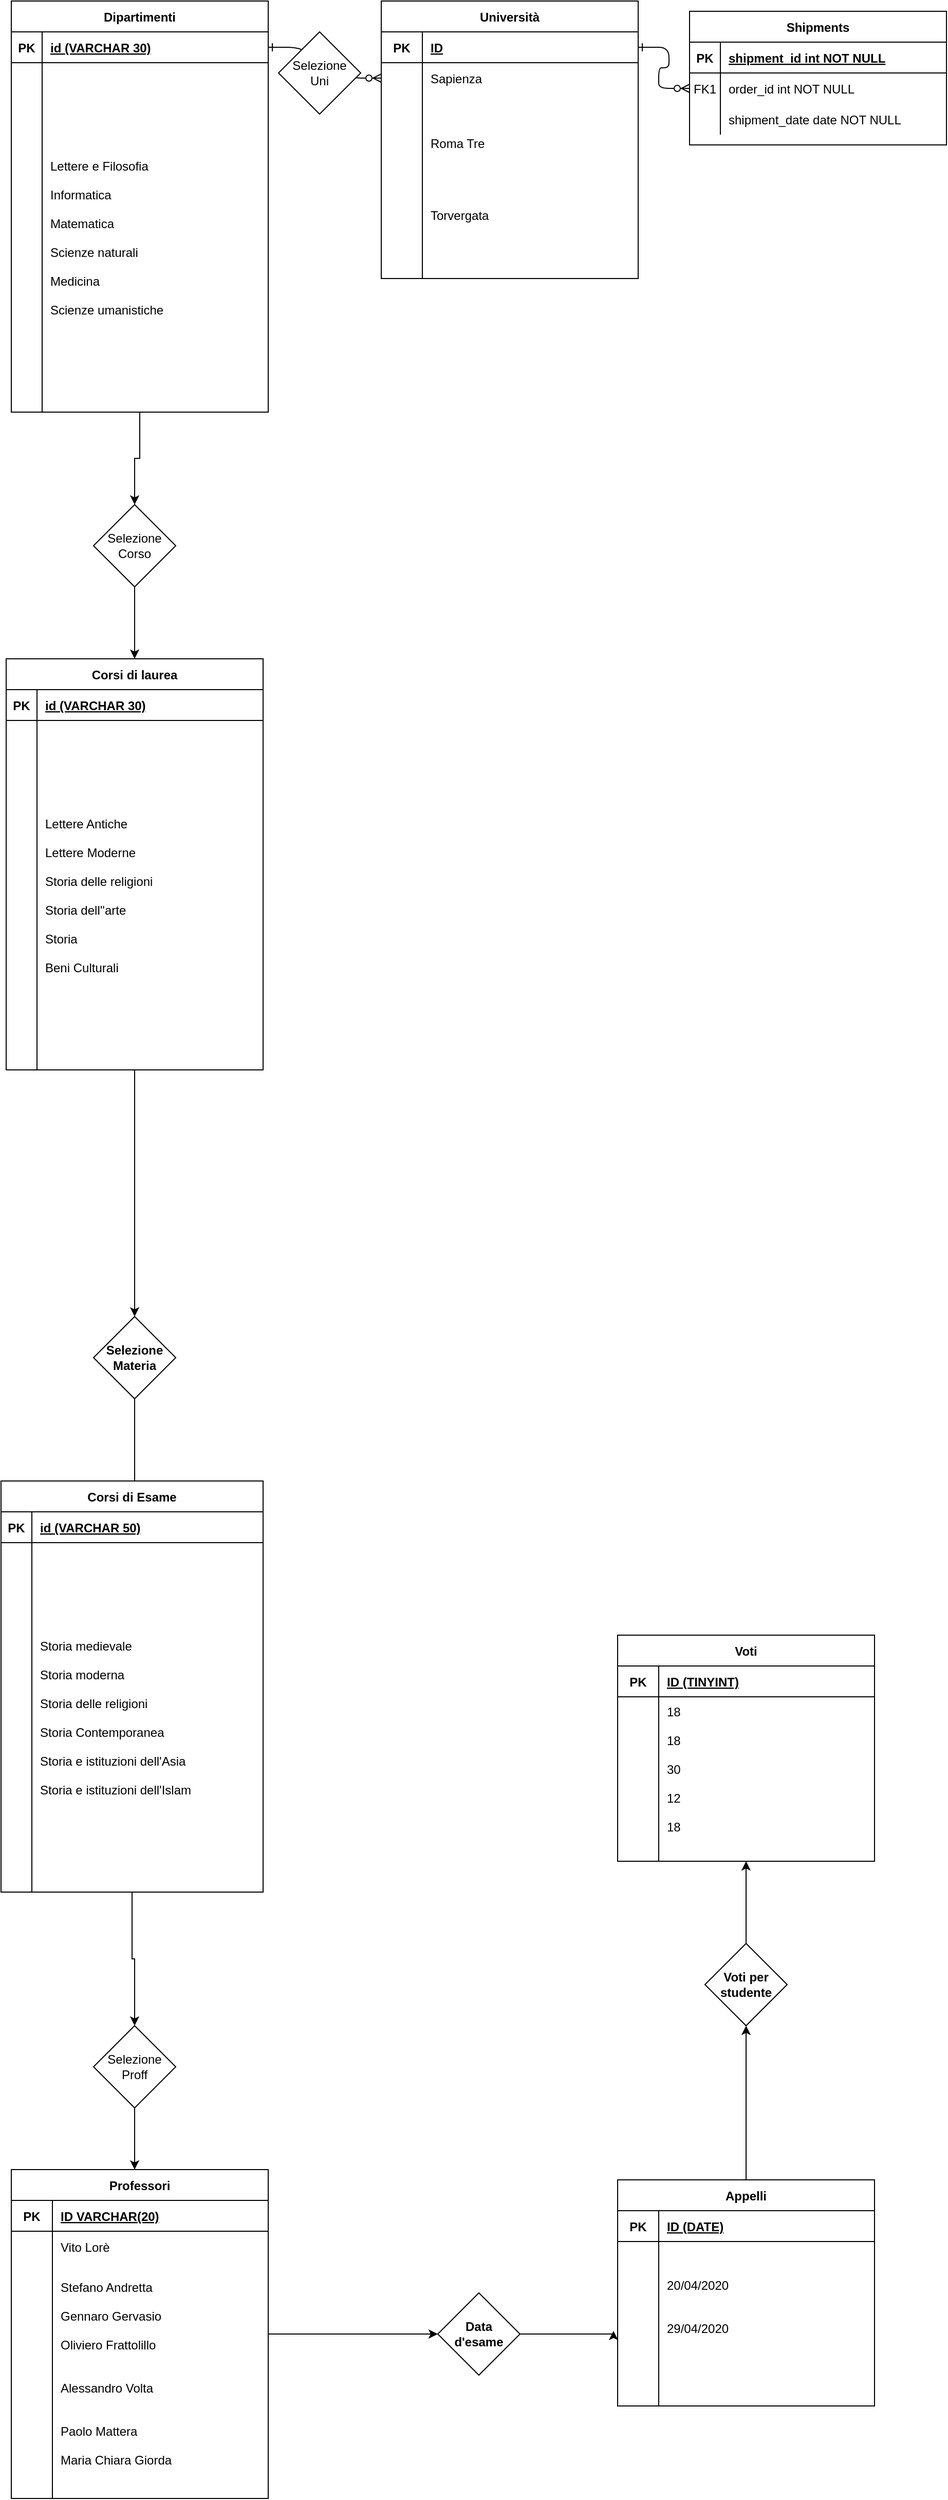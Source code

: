 <mxfile version="20.8.20" type="github">
  <diagram id="R2lEEEUBdFMjLlhIrx00" name="Page-1">
    <mxGraphModel dx="1434" dy="774" grid="1" gridSize="10" guides="1" tooltips="1" connect="1" arrows="1" fold="1" page="1" pageScale="1" pageWidth="850" pageHeight="1100" math="0" shadow="0" extFonts="Permanent Marker^https://fonts.googleapis.com/css?family=Permanent+Marker">
      <root>
        <mxCell id="0" />
        <mxCell id="1" parent="0" />
        <mxCell id="C-vyLk0tnHw3VtMMgP7b-1" value="" style="edgeStyle=entityRelationEdgeStyle;endArrow=ERzeroToMany;startArrow=ERone;endFill=1;startFill=0;" parent="1" source="C-vyLk0tnHw3VtMMgP7b-24" target="C-vyLk0tnHw3VtMMgP7b-6" edge="1">
          <mxGeometry width="100" height="100" relative="1" as="geometry">
            <mxPoint x="340" y="720" as="sourcePoint" />
            <mxPoint x="440" y="620" as="targetPoint" />
          </mxGeometry>
        </mxCell>
        <mxCell id="C-vyLk0tnHw3VtMMgP7b-12" value="" style="edgeStyle=entityRelationEdgeStyle;endArrow=ERzeroToMany;startArrow=ERone;endFill=1;startFill=0;" parent="1" source="C-vyLk0tnHw3VtMMgP7b-3" target="C-vyLk0tnHw3VtMMgP7b-17" edge="1">
          <mxGeometry width="100" height="100" relative="1" as="geometry">
            <mxPoint x="400" y="180" as="sourcePoint" />
            <mxPoint x="460" y="205" as="targetPoint" />
          </mxGeometry>
        </mxCell>
        <mxCell id="C-vyLk0tnHw3VtMMgP7b-2" value="Università" style="shape=table;startSize=30;container=1;collapsible=1;childLayout=tableLayout;fixedRows=1;rowLines=0;fontStyle=1;align=center;resizeLast=1;" parent="1" vertex="1">
          <mxGeometry x="440" y="240" width="250" height="270" as="geometry" />
        </mxCell>
        <mxCell id="C-vyLk0tnHw3VtMMgP7b-3" value="" style="shape=partialRectangle;collapsible=0;dropTarget=0;pointerEvents=0;fillColor=none;points=[[0,0.5],[1,0.5]];portConstraint=eastwest;top=0;left=0;right=0;bottom=1;" parent="C-vyLk0tnHw3VtMMgP7b-2" vertex="1">
          <mxGeometry y="30" width="250" height="30" as="geometry" />
        </mxCell>
        <mxCell id="C-vyLk0tnHw3VtMMgP7b-4" value="PK" style="shape=partialRectangle;overflow=hidden;connectable=0;fillColor=none;top=0;left=0;bottom=0;right=0;fontStyle=1;" parent="C-vyLk0tnHw3VtMMgP7b-3" vertex="1">
          <mxGeometry width="40" height="30" as="geometry">
            <mxRectangle width="40" height="30" as="alternateBounds" />
          </mxGeometry>
        </mxCell>
        <mxCell id="C-vyLk0tnHw3VtMMgP7b-5" value="ID" style="shape=partialRectangle;overflow=hidden;connectable=0;fillColor=none;top=0;left=0;bottom=0;right=0;align=left;spacingLeft=6;fontStyle=5;" parent="C-vyLk0tnHw3VtMMgP7b-3" vertex="1">
          <mxGeometry x="40" width="210" height="30" as="geometry">
            <mxRectangle width="210" height="30" as="alternateBounds" />
          </mxGeometry>
        </mxCell>
        <mxCell id="C-vyLk0tnHw3VtMMgP7b-6" value="" style="shape=partialRectangle;collapsible=0;dropTarget=0;pointerEvents=0;fillColor=none;points=[[0,0.5],[1,0.5]];portConstraint=eastwest;top=0;left=0;right=0;bottom=0;" parent="C-vyLk0tnHw3VtMMgP7b-2" vertex="1">
          <mxGeometry y="60" width="250" height="30" as="geometry" />
        </mxCell>
        <mxCell id="C-vyLk0tnHw3VtMMgP7b-7" value="" style="shape=partialRectangle;overflow=hidden;connectable=0;fillColor=none;top=0;left=0;bottom=0;right=0;" parent="C-vyLk0tnHw3VtMMgP7b-6" vertex="1">
          <mxGeometry width="40" height="30" as="geometry">
            <mxRectangle width="40" height="30" as="alternateBounds" />
          </mxGeometry>
        </mxCell>
        <mxCell id="C-vyLk0tnHw3VtMMgP7b-8" value="Sapienza" style="shape=partialRectangle;overflow=hidden;connectable=0;fillColor=none;top=0;left=0;bottom=0;right=0;align=left;spacingLeft=6;" parent="C-vyLk0tnHw3VtMMgP7b-6" vertex="1">
          <mxGeometry x="40" width="210" height="30" as="geometry">
            <mxRectangle width="210" height="30" as="alternateBounds" />
          </mxGeometry>
        </mxCell>
        <mxCell id="C-vyLk0tnHw3VtMMgP7b-9" value="" style="shape=partialRectangle;collapsible=0;dropTarget=0;pointerEvents=0;fillColor=none;points=[[0,0.5],[1,0.5]];portConstraint=eastwest;top=0;left=0;right=0;bottom=0;" parent="C-vyLk0tnHw3VtMMgP7b-2" vertex="1">
          <mxGeometry y="90" width="250" height="180" as="geometry" />
        </mxCell>
        <mxCell id="C-vyLk0tnHw3VtMMgP7b-10" value="" style="shape=partialRectangle;overflow=hidden;connectable=0;fillColor=none;top=0;left=0;bottom=0;right=0;" parent="C-vyLk0tnHw3VtMMgP7b-9" vertex="1">
          <mxGeometry width="40" height="180" as="geometry">
            <mxRectangle width="40" height="180" as="alternateBounds" />
          </mxGeometry>
        </mxCell>
        <mxCell id="C-vyLk0tnHw3VtMMgP7b-11" value="Roma Tre&#xa;&#xa;&#xa;&#xa;&#xa;Torvergata&#xa;" style="shape=partialRectangle;overflow=hidden;connectable=0;fillColor=none;top=0;left=0;bottom=0;right=0;align=left;spacingLeft=6;" parent="C-vyLk0tnHw3VtMMgP7b-9" vertex="1">
          <mxGeometry x="40" width="210" height="180" as="geometry">
            <mxRectangle width="210" height="180" as="alternateBounds" />
          </mxGeometry>
        </mxCell>
        <mxCell id="C-vyLk0tnHw3VtMMgP7b-13" value="Shipments" style="shape=table;startSize=30;container=1;collapsible=1;childLayout=tableLayout;fixedRows=1;rowLines=0;fontStyle=1;align=center;resizeLast=1;" parent="1" vertex="1">
          <mxGeometry x="740" y="250" width="250" height="130" as="geometry" />
        </mxCell>
        <mxCell id="C-vyLk0tnHw3VtMMgP7b-14" value="" style="shape=partialRectangle;collapsible=0;dropTarget=0;pointerEvents=0;fillColor=none;points=[[0,0.5],[1,0.5]];portConstraint=eastwest;top=0;left=0;right=0;bottom=1;" parent="C-vyLk0tnHw3VtMMgP7b-13" vertex="1">
          <mxGeometry y="30" width="250" height="30" as="geometry" />
        </mxCell>
        <mxCell id="C-vyLk0tnHw3VtMMgP7b-15" value="PK" style="shape=partialRectangle;overflow=hidden;connectable=0;fillColor=none;top=0;left=0;bottom=0;right=0;fontStyle=1;" parent="C-vyLk0tnHw3VtMMgP7b-14" vertex="1">
          <mxGeometry width="30" height="30" as="geometry">
            <mxRectangle width="30" height="30" as="alternateBounds" />
          </mxGeometry>
        </mxCell>
        <mxCell id="C-vyLk0tnHw3VtMMgP7b-16" value="shipment_id int NOT NULL " style="shape=partialRectangle;overflow=hidden;connectable=0;fillColor=none;top=0;left=0;bottom=0;right=0;align=left;spacingLeft=6;fontStyle=5;" parent="C-vyLk0tnHw3VtMMgP7b-14" vertex="1">
          <mxGeometry x="30" width="220" height="30" as="geometry">
            <mxRectangle width="220" height="30" as="alternateBounds" />
          </mxGeometry>
        </mxCell>
        <mxCell id="C-vyLk0tnHw3VtMMgP7b-17" value="" style="shape=partialRectangle;collapsible=0;dropTarget=0;pointerEvents=0;fillColor=none;points=[[0,0.5],[1,0.5]];portConstraint=eastwest;top=0;left=0;right=0;bottom=0;" parent="C-vyLk0tnHw3VtMMgP7b-13" vertex="1">
          <mxGeometry y="60" width="250" height="30" as="geometry" />
        </mxCell>
        <mxCell id="C-vyLk0tnHw3VtMMgP7b-18" value="FK1" style="shape=partialRectangle;overflow=hidden;connectable=0;fillColor=none;top=0;left=0;bottom=0;right=0;" parent="C-vyLk0tnHw3VtMMgP7b-17" vertex="1">
          <mxGeometry width="30" height="30" as="geometry">
            <mxRectangle width="30" height="30" as="alternateBounds" />
          </mxGeometry>
        </mxCell>
        <mxCell id="C-vyLk0tnHw3VtMMgP7b-19" value="order_id int NOT NULL" style="shape=partialRectangle;overflow=hidden;connectable=0;fillColor=none;top=0;left=0;bottom=0;right=0;align=left;spacingLeft=6;" parent="C-vyLk0tnHw3VtMMgP7b-17" vertex="1">
          <mxGeometry x="30" width="220" height="30" as="geometry">
            <mxRectangle width="220" height="30" as="alternateBounds" />
          </mxGeometry>
        </mxCell>
        <mxCell id="C-vyLk0tnHw3VtMMgP7b-20" value="" style="shape=partialRectangle;collapsible=0;dropTarget=0;pointerEvents=0;fillColor=none;points=[[0,0.5],[1,0.5]];portConstraint=eastwest;top=0;left=0;right=0;bottom=0;" parent="C-vyLk0tnHw3VtMMgP7b-13" vertex="1">
          <mxGeometry y="90" width="250" height="30" as="geometry" />
        </mxCell>
        <mxCell id="C-vyLk0tnHw3VtMMgP7b-21" value="" style="shape=partialRectangle;overflow=hidden;connectable=0;fillColor=none;top=0;left=0;bottom=0;right=0;" parent="C-vyLk0tnHw3VtMMgP7b-20" vertex="1">
          <mxGeometry width="30" height="30" as="geometry">
            <mxRectangle width="30" height="30" as="alternateBounds" />
          </mxGeometry>
        </mxCell>
        <mxCell id="C-vyLk0tnHw3VtMMgP7b-22" value="shipment_date date NOT NULL" style="shape=partialRectangle;overflow=hidden;connectable=0;fillColor=none;top=0;left=0;bottom=0;right=0;align=left;spacingLeft=6;" parent="C-vyLk0tnHw3VtMMgP7b-20" vertex="1">
          <mxGeometry x="30" width="220" height="30" as="geometry">
            <mxRectangle width="220" height="30" as="alternateBounds" />
          </mxGeometry>
        </mxCell>
        <mxCell id="h8qXrJD4TZeDcTLQphAm-7" style="edgeStyle=orthogonalEdgeStyle;rounded=0;orthogonalLoop=1;jettySize=auto;html=1;entryX=0.5;entryY=0;entryDx=0;entryDy=0;" edge="1" parent="1" source="C-vyLk0tnHw3VtMMgP7b-23" target="h8qXrJD4TZeDcTLQphAm-6">
          <mxGeometry relative="1" as="geometry">
            <mxPoint x="205" y="670" as="targetPoint" />
          </mxGeometry>
        </mxCell>
        <mxCell id="C-vyLk0tnHw3VtMMgP7b-23" value="Dipartimenti" style="shape=table;startSize=30;container=1;collapsible=1;childLayout=tableLayout;fixedRows=1;rowLines=0;fontStyle=1;align=center;resizeLast=1;" parent="1" vertex="1">
          <mxGeometry x="80" y="240" width="250" height="400" as="geometry" />
        </mxCell>
        <mxCell id="C-vyLk0tnHw3VtMMgP7b-24" value="" style="shape=partialRectangle;collapsible=0;dropTarget=0;pointerEvents=0;fillColor=none;points=[[0,0.5],[1,0.5]];portConstraint=eastwest;top=0;left=0;right=0;bottom=1;" parent="C-vyLk0tnHw3VtMMgP7b-23" vertex="1">
          <mxGeometry y="30" width="250" height="30" as="geometry" />
        </mxCell>
        <mxCell id="C-vyLk0tnHw3VtMMgP7b-25" value="PK" style="shape=partialRectangle;overflow=hidden;connectable=0;fillColor=none;top=0;left=0;bottom=0;right=0;fontStyle=1;" parent="C-vyLk0tnHw3VtMMgP7b-24" vertex="1">
          <mxGeometry width="30" height="30" as="geometry">
            <mxRectangle width="30" height="30" as="alternateBounds" />
          </mxGeometry>
        </mxCell>
        <mxCell id="C-vyLk0tnHw3VtMMgP7b-26" value="id (VARCHAR 30) " style="shape=partialRectangle;overflow=hidden;connectable=0;fillColor=none;top=0;left=0;bottom=0;right=0;align=left;spacingLeft=6;fontStyle=5;" parent="C-vyLk0tnHw3VtMMgP7b-24" vertex="1">
          <mxGeometry x="30" width="220" height="30" as="geometry">
            <mxRectangle width="220" height="30" as="alternateBounds" />
          </mxGeometry>
        </mxCell>
        <mxCell id="C-vyLk0tnHw3VtMMgP7b-27" value="" style="shape=partialRectangle;collapsible=0;dropTarget=0;pointerEvents=0;fillColor=none;points=[[0,0.5],[1,0.5]];portConstraint=eastwest;top=0;left=0;right=0;bottom=0;" parent="C-vyLk0tnHw3VtMMgP7b-23" vertex="1">
          <mxGeometry y="60" width="250" height="340" as="geometry" />
        </mxCell>
        <mxCell id="C-vyLk0tnHw3VtMMgP7b-28" value="" style="shape=partialRectangle;overflow=hidden;connectable=0;fillColor=none;top=0;left=0;bottom=0;right=0;" parent="C-vyLk0tnHw3VtMMgP7b-27" vertex="1">
          <mxGeometry width="30" height="340" as="geometry">
            <mxRectangle width="30" height="340" as="alternateBounds" />
          </mxGeometry>
        </mxCell>
        <mxCell id="C-vyLk0tnHw3VtMMgP7b-29" value="Lettere e Filosofia&#xa;&#xa;Informatica&#xa;&#xa;Matematica&#xa;&#xa;Scienze naturali &#xa;&#xa;Medicina&#xa;&#xa;Scienze umanistiche" style="shape=partialRectangle;overflow=hidden;connectable=0;fillColor=none;top=0;left=0;bottom=0;right=0;align=left;spacingLeft=6;" parent="C-vyLk0tnHw3VtMMgP7b-27" vertex="1">
          <mxGeometry x="30" width="220" height="340" as="geometry">
            <mxRectangle width="220" height="340" as="alternateBounds" />
          </mxGeometry>
        </mxCell>
        <mxCell id="h8qXrJD4TZeDcTLQphAm-9" value="" style="edgeStyle=orthogonalEdgeStyle;rounded=0;orthogonalLoop=1;jettySize=auto;html=1;" edge="1" parent="1" source="h8qXrJD4TZeDcTLQphAm-6">
          <mxGeometry relative="1" as="geometry">
            <mxPoint x="200" y="880" as="targetPoint" />
          </mxGeometry>
        </mxCell>
        <mxCell id="h8qXrJD4TZeDcTLQphAm-6" value="&lt;div&gt;Selezione &lt;br&gt;&lt;/div&gt;&lt;div&gt;Corso&lt;br&gt;&lt;/div&gt;" style="rhombus;whiteSpace=wrap;html=1;" vertex="1" parent="1">
          <mxGeometry x="160" y="730" width="80" height="80" as="geometry" />
        </mxCell>
        <mxCell id="h8qXrJD4TZeDcTLQphAm-20" value="" style="edgeStyle=orthogonalEdgeStyle;rounded=0;orthogonalLoop=1;jettySize=auto;html=1;" edge="1" parent="1" source="h8qXrJD4TZeDcTLQphAm-12" target="h8qXrJD4TZeDcTLQphAm-19">
          <mxGeometry relative="1" as="geometry" />
        </mxCell>
        <mxCell id="h8qXrJD4TZeDcTLQphAm-12" value="Corsi di laurea" style="shape=table;startSize=30;container=1;collapsible=1;childLayout=tableLayout;fixedRows=1;rowLines=0;fontStyle=1;align=center;resizeLast=1;" vertex="1" parent="1">
          <mxGeometry x="75" y="880" width="250" height="400" as="geometry" />
        </mxCell>
        <mxCell id="h8qXrJD4TZeDcTLQphAm-13" value="" style="shape=partialRectangle;collapsible=0;dropTarget=0;pointerEvents=0;fillColor=none;points=[[0,0.5],[1,0.5]];portConstraint=eastwest;top=0;left=0;right=0;bottom=1;" vertex="1" parent="h8qXrJD4TZeDcTLQphAm-12">
          <mxGeometry y="30" width="250" height="30" as="geometry" />
        </mxCell>
        <mxCell id="h8qXrJD4TZeDcTLQphAm-14" value="PK" style="shape=partialRectangle;overflow=hidden;connectable=0;fillColor=none;top=0;left=0;bottom=0;right=0;fontStyle=1;" vertex="1" parent="h8qXrJD4TZeDcTLQphAm-13">
          <mxGeometry width="30" height="30" as="geometry">
            <mxRectangle width="30" height="30" as="alternateBounds" />
          </mxGeometry>
        </mxCell>
        <mxCell id="h8qXrJD4TZeDcTLQphAm-15" value="id (VARCHAR 30)" style="shape=partialRectangle;overflow=hidden;connectable=0;fillColor=none;top=0;left=0;bottom=0;right=0;align=left;spacingLeft=6;fontStyle=5;" vertex="1" parent="h8qXrJD4TZeDcTLQphAm-13">
          <mxGeometry x="30" width="220" height="30" as="geometry">
            <mxRectangle width="220" height="30" as="alternateBounds" />
          </mxGeometry>
        </mxCell>
        <mxCell id="h8qXrJD4TZeDcTLQphAm-16" value="" style="shape=partialRectangle;collapsible=0;dropTarget=0;pointerEvents=0;fillColor=none;points=[[0,0.5],[1,0.5]];portConstraint=eastwest;top=0;left=0;right=0;bottom=0;" vertex="1" parent="h8qXrJD4TZeDcTLQphAm-12">
          <mxGeometry y="60" width="250" height="340" as="geometry" />
        </mxCell>
        <mxCell id="h8qXrJD4TZeDcTLQphAm-17" value="" style="shape=partialRectangle;overflow=hidden;connectable=0;fillColor=none;top=0;left=0;bottom=0;right=0;" vertex="1" parent="h8qXrJD4TZeDcTLQphAm-16">
          <mxGeometry width="30" height="340" as="geometry">
            <mxRectangle width="30" height="340" as="alternateBounds" />
          </mxGeometry>
        </mxCell>
        <mxCell id="h8qXrJD4TZeDcTLQphAm-18" value="Lettere Antiche&#xa;&#xa;Lettere Moderne&#xa;&#xa;Storia delle religioni&#xa;&#xa;Storia dell&#39;&#39;arte&#xa;&#xa;Storia&#xa;&#xa;Beni Culturali" style="shape=partialRectangle;overflow=hidden;connectable=0;fillColor=none;top=0;left=0;bottom=0;right=0;align=left;spacingLeft=6;" vertex="1" parent="h8qXrJD4TZeDcTLQphAm-16">
          <mxGeometry x="30" width="220" height="340" as="geometry">
            <mxRectangle width="220" height="340" as="alternateBounds" />
          </mxGeometry>
        </mxCell>
        <mxCell id="h8qXrJD4TZeDcTLQphAm-31" value="" style="edgeStyle=orthogonalEdgeStyle;rounded=0;orthogonalLoop=1;jettySize=auto;html=1;" edge="1" parent="1" source="h8qXrJD4TZeDcTLQphAm-19" target="h8qXrJD4TZeDcTLQphAm-24">
          <mxGeometry relative="1" as="geometry">
            <Array as="points">
              <mxPoint x="200" y="1660" />
              <mxPoint x="200" y="1660" />
            </Array>
          </mxGeometry>
        </mxCell>
        <mxCell id="h8qXrJD4TZeDcTLQphAm-19" value="&lt;div&gt;Selezione&lt;/div&gt;&lt;div&gt;Materia&lt;br&gt;&lt;/div&gt;" style="rhombus;whiteSpace=wrap;html=1;startSize=30;fontStyle=1;" vertex="1" parent="1">
          <mxGeometry x="160" y="1520" width="80" height="80" as="geometry" />
        </mxCell>
        <mxCell id="h8qXrJD4TZeDcTLQphAm-39" style="edgeStyle=orthogonalEdgeStyle;rounded=0;orthogonalLoop=1;jettySize=auto;html=1;" edge="1" parent="1" source="h8qXrJD4TZeDcTLQphAm-22">
          <mxGeometry relative="1" as="geometry">
            <mxPoint x="200" y="2350" as="targetPoint" />
          </mxGeometry>
        </mxCell>
        <mxCell id="h8qXrJD4TZeDcTLQphAm-22" value="&lt;div&gt;Selezione &lt;br&gt;&lt;/div&gt;&lt;div&gt;Proff&lt;br&gt;&lt;/div&gt;" style="rhombus;whiteSpace=wrap;html=1;" vertex="1" parent="1">
          <mxGeometry x="160" y="2210" width="80" height="80" as="geometry" />
        </mxCell>
        <mxCell id="h8qXrJD4TZeDcTLQphAm-32" style="edgeStyle=orthogonalEdgeStyle;rounded=0;orthogonalLoop=1;jettySize=auto;html=1;entryX=0.5;entryY=0;entryDx=0;entryDy=0;" edge="1" parent="1" source="h8qXrJD4TZeDcTLQphAm-23" target="h8qXrJD4TZeDcTLQphAm-22">
          <mxGeometry relative="1" as="geometry" />
        </mxCell>
        <mxCell id="h8qXrJD4TZeDcTLQphAm-23" value="Corsi di Esame" style="shape=table;startSize=30;container=1;collapsible=1;childLayout=tableLayout;fixedRows=1;rowLines=0;fontStyle=1;align=center;resizeLast=1;" vertex="1" parent="1">
          <mxGeometry x="70" y="1680" width="255" height="400" as="geometry" />
        </mxCell>
        <mxCell id="h8qXrJD4TZeDcTLQphAm-24" value="" style="shape=partialRectangle;collapsible=0;dropTarget=0;pointerEvents=0;fillColor=none;points=[[0,0.5],[1,0.5]];portConstraint=eastwest;top=0;left=0;right=0;bottom=1;" vertex="1" parent="h8qXrJD4TZeDcTLQphAm-23">
          <mxGeometry y="30" width="255" height="30" as="geometry" />
        </mxCell>
        <mxCell id="h8qXrJD4TZeDcTLQphAm-25" value="PK" style="shape=partialRectangle;overflow=hidden;connectable=0;fillColor=none;top=0;left=0;bottom=0;right=0;fontStyle=1;" vertex="1" parent="h8qXrJD4TZeDcTLQphAm-24">
          <mxGeometry width="30" height="30" as="geometry">
            <mxRectangle width="30" height="30" as="alternateBounds" />
          </mxGeometry>
        </mxCell>
        <mxCell id="h8qXrJD4TZeDcTLQphAm-26" value="id (VARCHAR 50)" style="shape=partialRectangle;overflow=hidden;connectable=0;fillColor=none;top=0;left=0;bottom=0;right=0;align=left;spacingLeft=6;fontStyle=5;" vertex="1" parent="h8qXrJD4TZeDcTLQphAm-24">
          <mxGeometry x="30" width="225" height="30" as="geometry">
            <mxRectangle width="225" height="30" as="alternateBounds" />
          </mxGeometry>
        </mxCell>
        <mxCell id="h8qXrJD4TZeDcTLQphAm-27" value="" style="shape=partialRectangle;collapsible=0;dropTarget=0;pointerEvents=0;fillColor=none;points=[[0,0.5],[1,0.5]];portConstraint=eastwest;top=0;left=0;right=0;bottom=0;" vertex="1" parent="h8qXrJD4TZeDcTLQphAm-23">
          <mxGeometry y="60" width="255" height="340" as="geometry" />
        </mxCell>
        <mxCell id="h8qXrJD4TZeDcTLQphAm-28" value="" style="shape=partialRectangle;overflow=hidden;connectable=0;fillColor=none;top=0;left=0;bottom=0;right=0;" vertex="1" parent="h8qXrJD4TZeDcTLQphAm-27">
          <mxGeometry width="30" height="340" as="geometry">
            <mxRectangle width="30" height="340" as="alternateBounds" />
          </mxGeometry>
        </mxCell>
        <mxCell id="h8qXrJD4TZeDcTLQphAm-29" value="Storia medievale&#xa;&#xa;Storia moderna&#xa;&#xa;Storia delle religioni&#xa;&#xa;Storia Contemporanea&#xa;&#xa;Storia e istituzioni dell&#39;Asia&#xa;&#xa;Storia e istituzioni dell&#39;Islam" style="shape=partialRectangle;overflow=hidden;connectable=0;fillColor=none;top=0;left=0;bottom=0;right=0;align=left;spacingLeft=6;" vertex="1" parent="h8qXrJD4TZeDcTLQphAm-27">
          <mxGeometry x="30" width="225" height="340" as="geometry">
            <mxRectangle width="225" height="340" as="alternateBounds" />
          </mxGeometry>
        </mxCell>
        <mxCell id="h8qXrJD4TZeDcTLQphAm-61" value="" style="edgeStyle=orthogonalEdgeStyle;rounded=0;orthogonalLoop=1;jettySize=auto;html=1;" edge="1" parent="1" source="h8qXrJD4TZeDcTLQphAm-47" target="h8qXrJD4TZeDcTLQphAm-60">
          <mxGeometry relative="1" as="geometry" />
        </mxCell>
        <mxCell id="h8qXrJD4TZeDcTLQphAm-47" value="Professori" style="shape=table;startSize=30;container=1;collapsible=1;childLayout=tableLayout;fixedRows=1;rowLines=0;fontStyle=1;align=center;resizeLast=1;" vertex="1" parent="1">
          <mxGeometry x="80" y="2350" width="250" height="320" as="geometry" />
        </mxCell>
        <mxCell id="h8qXrJD4TZeDcTLQphAm-48" value="" style="shape=partialRectangle;collapsible=0;dropTarget=0;pointerEvents=0;fillColor=none;points=[[0,0.5],[1,0.5]];portConstraint=eastwest;top=0;left=0;right=0;bottom=1;" vertex="1" parent="h8qXrJD4TZeDcTLQphAm-47">
          <mxGeometry y="30" width="250" height="30" as="geometry" />
        </mxCell>
        <mxCell id="h8qXrJD4TZeDcTLQphAm-49" value="PK" style="shape=partialRectangle;overflow=hidden;connectable=0;fillColor=none;top=0;left=0;bottom=0;right=0;fontStyle=1;" vertex="1" parent="h8qXrJD4TZeDcTLQphAm-48">
          <mxGeometry width="40" height="30" as="geometry">
            <mxRectangle width="40" height="30" as="alternateBounds" />
          </mxGeometry>
        </mxCell>
        <mxCell id="h8qXrJD4TZeDcTLQphAm-50" value="ID VARCHAR(20)" style="shape=partialRectangle;overflow=hidden;connectable=0;fillColor=none;top=0;left=0;bottom=0;right=0;align=left;spacingLeft=6;fontStyle=5;" vertex="1" parent="h8qXrJD4TZeDcTLQphAm-48">
          <mxGeometry x="40" width="210" height="30" as="geometry">
            <mxRectangle width="210" height="30" as="alternateBounds" />
          </mxGeometry>
        </mxCell>
        <mxCell id="h8qXrJD4TZeDcTLQphAm-51" value="" style="shape=partialRectangle;collapsible=0;dropTarget=0;pointerEvents=0;fillColor=none;points=[[0,0.5],[1,0.5]];portConstraint=eastwest;top=0;left=0;right=0;bottom=0;" vertex="1" parent="h8qXrJD4TZeDcTLQphAm-47">
          <mxGeometry y="60" width="250" height="30" as="geometry" />
        </mxCell>
        <mxCell id="h8qXrJD4TZeDcTLQphAm-52" value="" style="shape=partialRectangle;overflow=hidden;connectable=0;fillColor=none;top=0;left=0;bottom=0;right=0;" vertex="1" parent="h8qXrJD4TZeDcTLQphAm-51">
          <mxGeometry width="40" height="30" as="geometry">
            <mxRectangle width="40" height="30" as="alternateBounds" />
          </mxGeometry>
        </mxCell>
        <mxCell id="h8qXrJD4TZeDcTLQphAm-53" value="Vito Lorè" style="shape=partialRectangle;overflow=hidden;connectable=0;fillColor=none;top=0;left=0;bottom=0;right=0;align=left;spacingLeft=6;" vertex="1" parent="h8qXrJD4TZeDcTLQphAm-51">
          <mxGeometry x="40" width="210" height="30" as="geometry">
            <mxRectangle width="210" height="30" as="alternateBounds" />
          </mxGeometry>
        </mxCell>
        <mxCell id="h8qXrJD4TZeDcTLQphAm-54" value="" style="shape=partialRectangle;collapsible=0;dropTarget=0;pointerEvents=0;fillColor=none;points=[[0,0.5],[1,0.5]];portConstraint=eastwest;top=0;left=0;right=0;bottom=0;" vertex="1" parent="h8qXrJD4TZeDcTLQphAm-47">
          <mxGeometry y="90" width="250" height="230" as="geometry" />
        </mxCell>
        <mxCell id="h8qXrJD4TZeDcTLQphAm-55" value="" style="shape=partialRectangle;overflow=hidden;connectable=0;fillColor=none;top=0;left=0;bottom=0;right=0;" vertex="1" parent="h8qXrJD4TZeDcTLQphAm-54">
          <mxGeometry width="40" height="230" as="geometry">
            <mxRectangle width="40" height="230" as="alternateBounds" />
          </mxGeometry>
        </mxCell>
        <mxCell id="h8qXrJD4TZeDcTLQphAm-56" value="Stefano Andretta&#xa;&#xa;Gennaro Gervasio&#xa;&#xa;Oliviero Frattolillo &#xa;&#xa;&#xa;Alessandro Volta &#xa;&#xa;&#xa;Paolo Mattera&#xa;&#xa;Maria Chiara Giorda&#xa;" style="shape=partialRectangle;overflow=hidden;connectable=0;fillColor=none;top=0;left=0;bottom=0;right=0;align=left;spacingLeft=6;" vertex="1" parent="h8qXrJD4TZeDcTLQphAm-54">
          <mxGeometry x="40" width="210" height="230" as="geometry">
            <mxRectangle width="210" height="230" as="alternateBounds" />
          </mxGeometry>
        </mxCell>
        <mxCell id="h8qXrJD4TZeDcTLQphAm-72" value="" style="edgeStyle=orthogonalEdgeStyle;rounded=0;orthogonalLoop=1;jettySize=auto;html=1;entryX=-0.016;entryY=0.621;entryDx=0;entryDy=0;entryPerimeter=0;" edge="1" parent="1" source="h8qXrJD4TZeDcTLQphAm-60" target="h8qXrJD4TZeDcTLQphAm-66">
          <mxGeometry relative="1" as="geometry">
            <mxPoint x="650" y="2510" as="targetPoint" />
            <Array as="points">
              <mxPoint x="666" y="2510" />
            </Array>
          </mxGeometry>
        </mxCell>
        <mxCell id="h8qXrJD4TZeDcTLQphAm-60" value="&lt;div&gt;Data &lt;br&gt;&lt;/div&gt;&lt;div&gt;d&#39;esame&lt;/div&gt;" style="rhombus;whiteSpace=wrap;html=1;startSize=30;fontStyle=1;" vertex="1" parent="1">
          <mxGeometry x="495" y="2470" width="80" height="80" as="geometry" />
        </mxCell>
        <mxCell id="h8qXrJD4TZeDcTLQphAm-76" value="" style="edgeStyle=orthogonalEdgeStyle;rounded=0;orthogonalLoop=1;jettySize=auto;html=1;" edge="1" parent="1" source="h8qXrJD4TZeDcTLQphAm-62" target="h8qXrJD4TZeDcTLQphAm-75">
          <mxGeometry relative="1" as="geometry" />
        </mxCell>
        <mxCell id="h8qXrJD4TZeDcTLQphAm-62" value="Appelli" style="shape=table;startSize=30;container=1;collapsible=1;childLayout=tableLayout;fixedRows=1;rowLines=0;fontStyle=1;align=center;resizeLast=1;" vertex="1" parent="1">
          <mxGeometry x="670" y="2360" width="250" height="220" as="geometry" />
        </mxCell>
        <mxCell id="h8qXrJD4TZeDcTLQphAm-63" value="" style="shape=partialRectangle;collapsible=0;dropTarget=0;pointerEvents=0;fillColor=none;points=[[0,0.5],[1,0.5]];portConstraint=eastwest;top=0;left=0;right=0;bottom=1;" vertex="1" parent="h8qXrJD4TZeDcTLQphAm-62">
          <mxGeometry y="30" width="250" height="30" as="geometry" />
        </mxCell>
        <mxCell id="h8qXrJD4TZeDcTLQphAm-64" value="PK" style="shape=partialRectangle;overflow=hidden;connectable=0;fillColor=none;top=0;left=0;bottom=0;right=0;fontStyle=1;" vertex="1" parent="h8qXrJD4TZeDcTLQphAm-63">
          <mxGeometry width="40" height="30" as="geometry">
            <mxRectangle width="40" height="30" as="alternateBounds" />
          </mxGeometry>
        </mxCell>
        <mxCell id="h8qXrJD4TZeDcTLQphAm-65" value="ID (DATE)" style="shape=partialRectangle;overflow=hidden;connectable=0;fillColor=none;top=0;left=0;bottom=0;right=0;align=left;spacingLeft=6;fontStyle=5;" vertex="1" parent="h8qXrJD4TZeDcTLQphAm-63">
          <mxGeometry x="40" width="210" height="30" as="geometry">
            <mxRectangle width="210" height="30" as="alternateBounds" />
          </mxGeometry>
        </mxCell>
        <mxCell id="h8qXrJD4TZeDcTLQphAm-66" value="" style="shape=partialRectangle;collapsible=0;dropTarget=0;pointerEvents=0;fillColor=none;points=[[0,0.5],[1,0.5]];portConstraint=eastwest;top=0;left=0;right=0;bottom=0;" vertex="1" parent="h8qXrJD4TZeDcTLQphAm-62">
          <mxGeometry y="60" width="250" height="140" as="geometry" />
        </mxCell>
        <mxCell id="h8qXrJD4TZeDcTLQphAm-67" value="" style="shape=partialRectangle;overflow=hidden;connectable=0;fillColor=none;top=0;left=0;bottom=0;right=0;" vertex="1" parent="h8qXrJD4TZeDcTLQphAm-66">
          <mxGeometry width="40" height="140" as="geometry">
            <mxRectangle width="40" height="140" as="alternateBounds" />
          </mxGeometry>
        </mxCell>
        <mxCell id="h8qXrJD4TZeDcTLQphAm-68" value="20/04/2020&#xa;&#xa;&#xa;29/04/2020&#xa;" style="shape=partialRectangle;overflow=hidden;connectable=0;fillColor=none;top=0;left=0;bottom=0;right=0;align=left;spacingLeft=6;" vertex="1" parent="h8qXrJD4TZeDcTLQphAm-66">
          <mxGeometry x="40" width="210" height="140" as="geometry">
            <mxRectangle width="210" height="140" as="alternateBounds" />
          </mxGeometry>
        </mxCell>
        <mxCell id="h8qXrJD4TZeDcTLQphAm-69" value="" style="shape=partialRectangle;collapsible=0;dropTarget=0;pointerEvents=0;fillColor=none;points=[[0,0.5],[1,0.5]];portConstraint=eastwest;top=0;left=0;right=0;bottom=0;" vertex="1" parent="h8qXrJD4TZeDcTLQphAm-62">
          <mxGeometry y="200" width="250" height="20" as="geometry" />
        </mxCell>
        <mxCell id="h8qXrJD4TZeDcTLQphAm-70" value="" style="shape=partialRectangle;overflow=hidden;connectable=0;fillColor=none;top=0;left=0;bottom=0;right=0;" vertex="1" parent="h8qXrJD4TZeDcTLQphAm-69">
          <mxGeometry width="40" height="20" as="geometry">
            <mxRectangle width="40" height="20" as="alternateBounds" />
          </mxGeometry>
        </mxCell>
        <mxCell id="h8qXrJD4TZeDcTLQphAm-71" value="" style="shape=partialRectangle;overflow=hidden;connectable=0;fillColor=none;top=0;left=0;bottom=0;right=0;align=left;spacingLeft=6;" vertex="1" parent="h8qXrJD4TZeDcTLQphAm-69">
          <mxGeometry x="40" width="210" height="20" as="geometry">
            <mxRectangle width="210" height="20" as="alternateBounds" />
          </mxGeometry>
        </mxCell>
        <mxCell id="h8qXrJD4TZeDcTLQphAm-74" value="&lt;div&gt;Selezione &lt;br&gt;&lt;/div&gt;&lt;div&gt;Uni&lt;br&gt;&lt;/div&gt;" style="rhombus;whiteSpace=wrap;html=1;" vertex="1" parent="1">
          <mxGeometry x="340" y="270" width="80" height="80" as="geometry" />
        </mxCell>
        <mxCell id="h8qXrJD4TZeDcTLQphAm-78" value="" style="edgeStyle=orthogonalEdgeStyle;rounded=0;orthogonalLoop=1;jettySize=auto;html=1;" edge="1" parent="1" source="h8qXrJD4TZeDcTLQphAm-75">
          <mxGeometry relative="1" as="geometry">
            <mxPoint x="795" y="2050" as="targetPoint" />
          </mxGeometry>
        </mxCell>
        <mxCell id="h8qXrJD4TZeDcTLQphAm-75" value="&lt;div&gt;Voti per&lt;/div&gt;&lt;div&gt;studente&lt;br&gt;&lt;/div&gt;" style="rhombus;whiteSpace=wrap;html=1;startSize=30;fontStyle=1;" vertex="1" parent="1">
          <mxGeometry x="755" y="2130" width="80" height="80" as="geometry" />
        </mxCell>
        <mxCell id="h8qXrJD4TZeDcTLQphAm-79" value="Voti" style="shape=table;startSize=30;container=1;collapsible=1;childLayout=tableLayout;fixedRows=1;rowLines=0;fontStyle=1;align=center;resizeLast=1;" vertex="1" parent="1">
          <mxGeometry x="670" y="1830" width="250" height="220" as="geometry" />
        </mxCell>
        <mxCell id="h8qXrJD4TZeDcTLQphAm-80" value="" style="shape=partialRectangle;collapsible=0;dropTarget=0;pointerEvents=0;fillColor=none;points=[[0,0.5],[1,0.5]];portConstraint=eastwest;top=0;left=0;right=0;bottom=1;" vertex="1" parent="h8qXrJD4TZeDcTLQphAm-79">
          <mxGeometry y="30" width="250" height="30" as="geometry" />
        </mxCell>
        <mxCell id="h8qXrJD4TZeDcTLQphAm-81" value="PK" style="shape=partialRectangle;overflow=hidden;connectable=0;fillColor=none;top=0;left=0;bottom=0;right=0;fontStyle=1;" vertex="1" parent="h8qXrJD4TZeDcTLQphAm-80">
          <mxGeometry width="40" height="30" as="geometry">
            <mxRectangle width="40" height="30" as="alternateBounds" />
          </mxGeometry>
        </mxCell>
        <mxCell id="h8qXrJD4TZeDcTLQphAm-82" value="ID (TINYINT)" style="shape=partialRectangle;overflow=hidden;connectable=0;fillColor=none;top=0;left=0;bottom=0;right=0;align=left;spacingLeft=6;fontStyle=5;" vertex="1" parent="h8qXrJD4TZeDcTLQphAm-80">
          <mxGeometry x="40" width="210" height="30" as="geometry">
            <mxRectangle width="210" height="30" as="alternateBounds" />
          </mxGeometry>
        </mxCell>
        <mxCell id="h8qXrJD4TZeDcTLQphAm-83" value="" style="shape=partialRectangle;collapsible=0;dropTarget=0;pointerEvents=0;fillColor=none;points=[[0,0.5],[1,0.5]];portConstraint=eastwest;top=0;left=0;right=0;bottom=0;" vertex="1" parent="h8qXrJD4TZeDcTLQphAm-79">
          <mxGeometry y="60" width="250" height="140" as="geometry" />
        </mxCell>
        <mxCell id="h8qXrJD4TZeDcTLQphAm-84" value="" style="shape=partialRectangle;overflow=hidden;connectable=0;fillColor=none;top=0;left=0;bottom=0;right=0;" vertex="1" parent="h8qXrJD4TZeDcTLQphAm-83">
          <mxGeometry width="40" height="140" as="geometry">
            <mxRectangle width="40" height="140" as="alternateBounds" />
          </mxGeometry>
        </mxCell>
        <mxCell id="h8qXrJD4TZeDcTLQphAm-85" value="18&#xa;&#xa;18&#xa;&#xa;30&#xa;&#xa;12&#xa;&#xa;18" style="shape=partialRectangle;overflow=hidden;connectable=0;fillColor=none;top=0;left=0;bottom=0;right=0;align=left;spacingLeft=6;" vertex="1" parent="h8qXrJD4TZeDcTLQphAm-83">
          <mxGeometry x="40" width="210" height="140" as="geometry">
            <mxRectangle width="210" height="140" as="alternateBounds" />
          </mxGeometry>
        </mxCell>
        <mxCell id="h8qXrJD4TZeDcTLQphAm-86" value="" style="shape=partialRectangle;collapsible=0;dropTarget=0;pointerEvents=0;fillColor=none;points=[[0,0.5],[1,0.5]];portConstraint=eastwest;top=0;left=0;right=0;bottom=0;" vertex="1" parent="h8qXrJD4TZeDcTLQphAm-79">
          <mxGeometry y="200" width="250" height="20" as="geometry" />
        </mxCell>
        <mxCell id="h8qXrJD4TZeDcTLQphAm-87" value="" style="shape=partialRectangle;overflow=hidden;connectable=0;fillColor=none;top=0;left=0;bottom=0;right=0;" vertex="1" parent="h8qXrJD4TZeDcTLQphAm-86">
          <mxGeometry width="40" height="20" as="geometry">
            <mxRectangle width="40" height="20" as="alternateBounds" />
          </mxGeometry>
        </mxCell>
        <mxCell id="h8qXrJD4TZeDcTLQphAm-88" value="" style="shape=partialRectangle;overflow=hidden;connectable=0;fillColor=none;top=0;left=0;bottom=0;right=0;align=left;spacingLeft=6;" vertex="1" parent="h8qXrJD4TZeDcTLQphAm-86">
          <mxGeometry x="40" width="210" height="20" as="geometry">
            <mxRectangle width="210" height="20" as="alternateBounds" />
          </mxGeometry>
        </mxCell>
      </root>
    </mxGraphModel>
  </diagram>
</mxfile>
